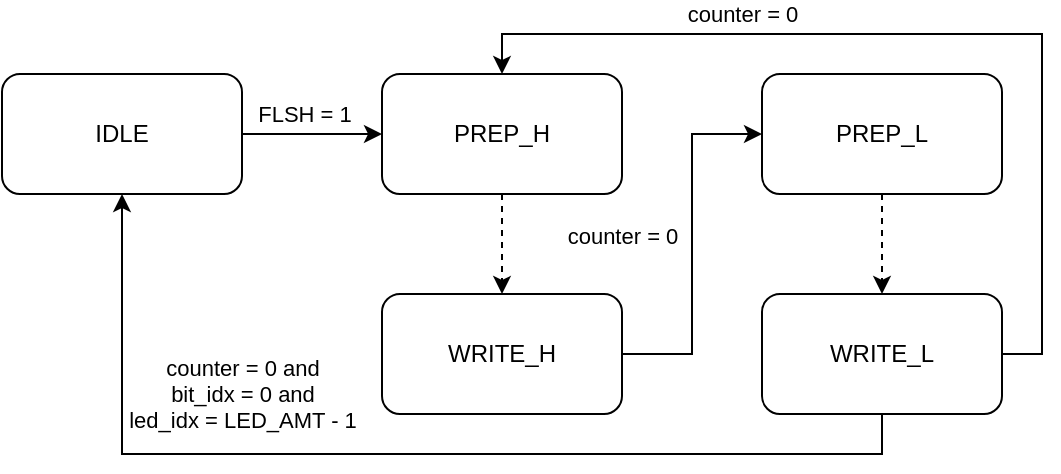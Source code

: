<mxfile version="13.9.9" type="device"><diagram id="dETvb1Wit8wOfkGStDG6" name="Page-1"><mxGraphModel dx="591" dy="344" grid="1" gridSize="10" guides="1" tooltips="1" connect="1" arrows="1" fold="1" page="1" pageScale="1" pageWidth="827" pageHeight="1169" math="0" shadow="0"><root><mxCell id="0"/><mxCell id="1" parent="0"/><mxCell id="POhdHswpx862kO6xb-of-6" style="edgeStyle=orthogonalEdgeStyle;rounded=0;orthogonalLoop=1;jettySize=auto;html=1;exitX=1;exitY=0.5;exitDx=0;exitDy=0;entryX=0;entryY=0.5;entryDx=0;entryDy=0;" edge="1" parent="1" source="POhdHswpx862kO6xb-of-1" target="POhdHswpx862kO6xb-of-2"><mxGeometry relative="1" as="geometry"/></mxCell><mxCell id="POhdHswpx862kO6xb-of-12" value="FLSH = 1" style="edgeLabel;html=1;align=center;verticalAlign=middle;resizable=0;points=[];" vertex="1" connectable="0" parent="POhdHswpx862kO6xb-of-6"><mxGeometry x="-0.264" y="1" relative="1" as="geometry"><mxPoint x="4.4" y="-9" as="offset"/></mxGeometry></mxCell><mxCell id="POhdHswpx862kO6xb-of-1" value="IDLE" style="rounded=1;whiteSpace=wrap;html=1;" vertex="1" parent="1"><mxGeometry x="190" y="170" width="120" height="60" as="geometry"/></mxCell><mxCell id="POhdHswpx862kO6xb-of-7" style="edgeStyle=orthogonalEdgeStyle;rounded=0;orthogonalLoop=1;jettySize=auto;html=1;exitX=0.5;exitY=1;exitDx=0;exitDy=0;dashed=1;" edge="1" parent="1" source="POhdHswpx862kO6xb-of-2" target="POhdHswpx862kO6xb-of-3"><mxGeometry relative="1" as="geometry"/></mxCell><mxCell id="POhdHswpx862kO6xb-of-2" value="PREP_H" style="rounded=1;whiteSpace=wrap;html=1;" vertex="1" parent="1"><mxGeometry x="380" y="170" width="120" height="60" as="geometry"/></mxCell><mxCell id="POhdHswpx862kO6xb-of-8" style="edgeStyle=orthogonalEdgeStyle;rounded=0;orthogonalLoop=1;jettySize=auto;html=1;exitX=1;exitY=0.5;exitDx=0;exitDy=0;entryX=0;entryY=0.5;entryDx=0;entryDy=0;" edge="1" parent="1" source="POhdHswpx862kO6xb-of-3" target="POhdHswpx862kO6xb-of-4"><mxGeometry relative="1" as="geometry"/></mxCell><mxCell id="POhdHswpx862kO6xb-of-13" value="counter = 0" style="edgeLabel;html=1;align=center;verticalAlign=middle;resizable=0;points=[];" vertex="1" connectable="0" parent="POhdHswpx862kO6xb-of-8"><mxGeometry x="-0.065" relative="1" as="geometry"><mxPoint x="-35" y="-10.71" as="offset"/></mxGeometry></mxCell><mxCell id="POhdHswpx862kO6xb-of-3" value="WRITE_H" style="rounded=1;whiteSpace=wrap;html=1;" vertex="1" parent="1"><mxGeometry x="380" y="280" width="120" height="60" as="geometry"/></mxCell><mxCell id="POhdHswpx862kO6xb-of-9" style="edgeStyle=orthogonalEdgeStyle;rounded=0;orthogonalLoop=1;jettySize=auto;html=1;exitX=0.5;exitY=1;exitDx=0;exitDy=0;entryX=0.5;entryY=0;entryDx=0;entryDy=0;dashed=1;" edge="1" parent="1" source="POhdHswpx862kO6xb-of-4" target="POhdHswpx862kO6xb-of-5"><mxGeometry relative="1" as="geometry"/></mxCell><mxCell id="POhdHswpx862kO6xb-of-4" value="PREP_L" style="rounded=1;whiteSpace=wrap;html=1;" vertex="1" parent="1"><mxGeometry x="570" y="170" width="120" height="60" as="geometry"/></mxCell><mxCell id="POhdHswpx862kO6xb-of-10" style="edgeStyle=orthogonalEdgeStyle;rounded=0;orthogonalLoop=1;jettySize=auto;html=1;exitX=0.5;exitY=1;exitDx=0;exitDy=0;entryX=0.5;entryY=1;entryDx=0;entryDy=0;" edge="1" parent="1" source="POhdHswpx862kO6xb-of-5" target="POhdHswpx862kO6xb-of-1"><mxGeometry relative="1" as="geometry"/></mxCell><mxCell id="POhdHswpx862kO6xb-of-11" style="edgeStyle=orthogonalEdgeStyle;rounded=0;orthogonalLoop=1;jettySize=auto;html=1;exitX=1;exitY=0.5;exitDx=0;exitDy=0;entryX=0.5;entryY=0;entryDx=0;entryDy=0;" edge="1" parent="1" source="POhdHswpx862kO6xb-of-5" target="POhdHswpx862kO6xb-of-2"><mxGeometry relative="1" as="geometry"/></mxCell><mxCell id="POhdHswpx862kO6xb-of-14" value="counter = 0 and&lt;br&gt;bit_idx = 0 and&lt;br&gt;led_idx = LED_AMT - 1" style="edgeLabel;html=1;align=center;verticalAlign=middle;resizable=0;points=[];" vertex="1" connectable="0" parent="POhdHswpx862kO6xb-of-11"><mxGeometry x="-0.708" y="1" relative="1" as="geometry"><mxPoint x="-399" y="68.57" as="offset"/></mxGeometry></mxCell><mxCell id="POhdHswpx862kO6xb-of-15" value="counter = 0" style="edgeLabel;html=1;align=center;verticalAlign=middle;resizable=0;points=[];" vertex="1" connectable="0" parent="POhdHswpx862kO6xb-of-11"><mxGeometry x="-0.67" y="1" relative="1" as="geometry"><mxPoint x="-149" y="-112.38" as="offset"/></mxGeometry></mxCell><mxCell id="POhdHswpx862kO6xb-of-5" value="WRITE_L" style="rounded=1;whiteSpace=wrap;html=1;" vertex="1" parent="1"><mxGeometry x="570" y="280" width="120" height="60" as="geometry"/></mxCell></root></mxGraphModel></diagram></mxfile>